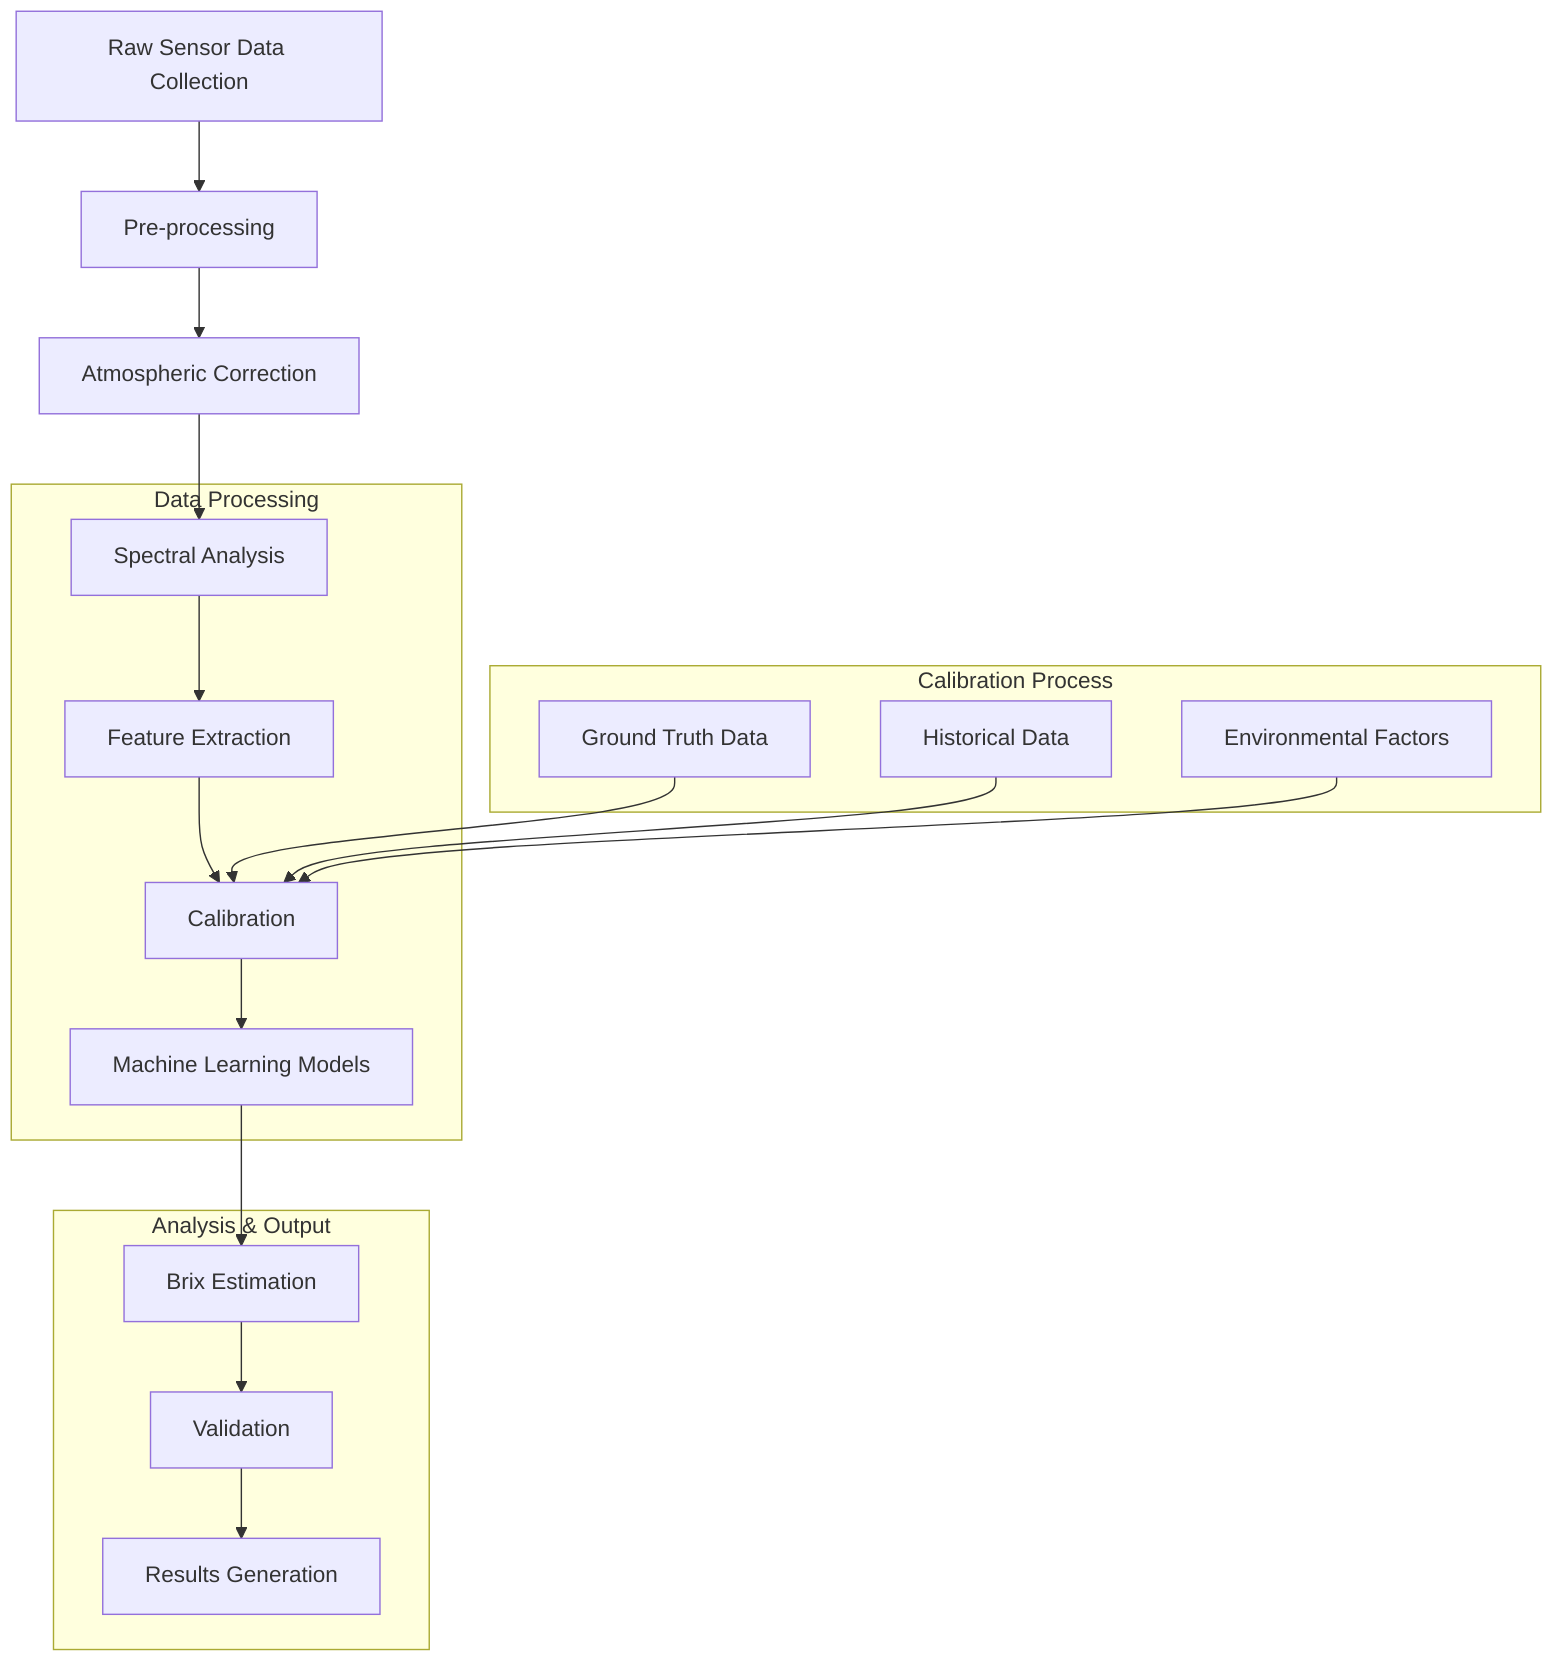 flowchart TB
    A[Raw Sensor Data Collection] --> B[Pre-processing]
    B --> C[Atmospheric Correction]
    C --> D[Spectral Analysis]
    
    subgraph Processing["Data Processing"]
        D --> E[Feature Extraction]
        E --> F[Calibration]
        F --> G[Machine Learning Models]
    end
    
    subgraph Analysis["Analysis & Output"]
        G --> H[Brix Estimation]
        H --> I[Validation]
        I --> J[Results Generation]
    end
    
    subgraph Calibration["Calibration Process"]
        K[Ground Truth Data] --> F
        L[Historical Data] --> F
        M[Environmental Factors] --> F
    end